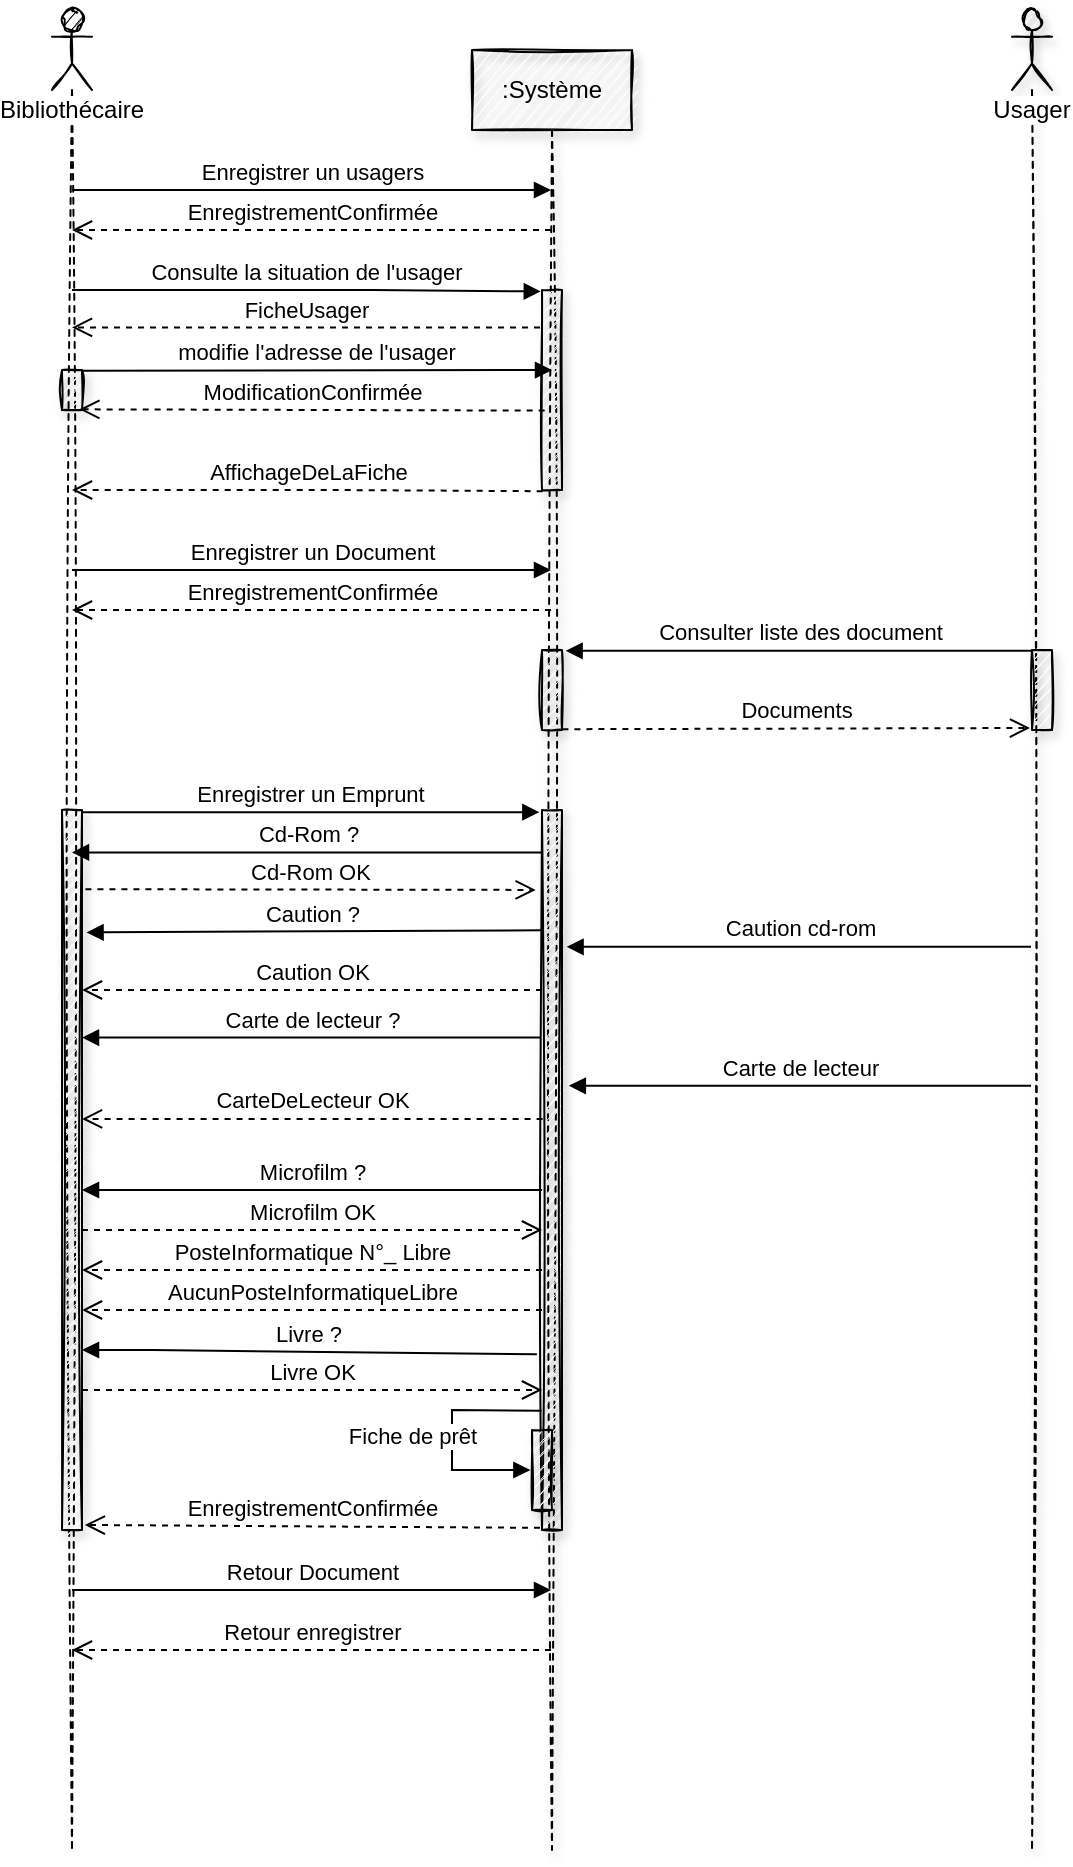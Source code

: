 <mxfile version="18.1.3" type="device"><diagram id="kgpKYQtTHZ0yAKxKKP6v" name="Page-1"><mxGraphModel dx="1588" dy="881" grid="1" gridSize="10" guides="1" tooltips="1" connect="1" arrows="1" fold="1" page="1" pageScale="1" pageWidth="850" pageHeight="1100" math="0" shadow="0"><root><mxCell id="0"/><mxCell id="1" parent="0"/><mxCell id="oeLwJ10HXa9WVsOoDX2o-1" value="Bibliothécaire" style="shape=umlLifeline;participant=umlActor;perimeter=lifelinePerimeter;whiteSpace=wrap;html=1;container=1;collapsible=0;recursiveResize=0;verticalAlign=top;spacingTop=36;outlineConnect=0;size=40;align=center;labelBackgroundColor=default;sketch=1;shadow=0;fillColor=#000000;fillStyle=hachure;glass=0;rounded=0;" vertex="1" parent="1"><mxGeometry x="170" y="40" width="20" height="920" as="geometry"/></mxCell><mxCell id="oeLwJ10HXa9WVsOoDX2o-13" value="" style="html=1;points=[];perimeter=orthogonalPerimeter;rounded=0;shadow=1;glass=0;labelBackgroundColor=default;sketch=1;fillStyle=hachure;fillColor=#FFFFFF;" vertex="1" parent="oeLwJ10HXa9WVsOoDX2o-1"><mxGeometry x="5" y="180" width="10" height="20" as="geometry"/></mxCell><mxCell id="oeLwJ10HXa9WVsOoDX2o-20" value="" style="html=1;points=[];perimeter=orthogonalPerimeter;rounded=0;shadow=1;glass=0;labelBackgroundColor=default;sketch=1;fillStyle=hachure;fillColor=#FFFFFF;" vertex="1" parent="oeLwJ10HXa9WVsOoDX2o-1"><mxGeometry x="5" y="400" width="10" height="360" as="geometry"/></mxCell><mxCell id="oeLwJ10HXa9WVsOoDX2o-2" value=":Système" style="shape=umlLifeline;perimeter=lifelinePerimeter;whiteSpace=wrap;html=1;container=1;collapsible=0;recursiveResize=0;outlineConnect=0;sketch=1;shadow=1;fillStyle=hachure;" vertex="1" parent="1"><mxGeometry x="380" y="60" width="80" height="900" as="geometry"/></mxCell><mxCell id="oeLwJ10HXa9WVsOoDX2o-11" value="" style="html=1;points=[];perimeter=orthogonalPerimeter;rounded=0;shadow=1;glass=0;labelBackgroundColor=default;sketch=1;fillStyle=hachure;fillColor=#FFFFFF;" vertex="1" parent="oeLwJ10HXa9WVsOoDX2o-2"><mxGeometry x="35" y="120" width="10" height="100" as="geometry"/></mxCell><mxCell id="oeLwJ10HXa9WVsOoDX2o-19" value="" style="html=1;points=[];perimeter=orthogonalPerimeter;rounded=0;shadow=1;glass=0;labelBackgroundColor=default;sketch=1;fillStyle=hachure;fillColor=#FFFFFF;" vertex="1" parent="oeLwJ10HXa9WVsOoDX2o-2"><mxGeometry x="35" y="380" width="10" height="360" as="geometry"/></mxCell><mxCell id="oeLwJ10HXa9WVsOoDX2o-25" value="" style="html=1;points=[];perimeter=orthogonalPerimeter;rounded=0;shadow=1;glass=0;labelBackgroundColor=default;sketch=1;fillStyle=hachure;fillColor=#FFFFFF;" vertex="1" parent="oeLwJ10HXa9WVsOoDX2o-2"><mxGeometry x="35" y="300" width="10" height="40" as="geometry"/></mxCell><mxCell id="oeLwJ10HXa9WVsOoDX2o-28" value="" style="html=1;points=[];perimeter=orthogonalPerimeter;rounded=0;shadow=1;glass=0;labelBackgroundColor=default;sketch=1;fillStyle=hachure;fillColor=#FFFFFF;" vertex="1" parent="oeLwJ10HXa9WVsOoDX2o-2"><mxGeometry x="30" y="690" width="10" height="40" as="geometry"/></mxCell><mxCell id="oeLwJ10HXa9WVsOoDX2o-29" value="Fiche de prêt" style="html=1;verticalAlign=bottom;endArrow=block;rounded=0;entryX=-0.08;entryY=0.5;entryDx=0;entryDy=0;entryPerimeter=0;exitX=-0.02;exitY=0.047;exitDx=0;exitDy=0;exitPerimeter=0;" edge="1" parent="oeLwJ10HXa9WVsOoDX2o-2" target="oeLwJ10HXa9WVsOoDX2o-28"><mxGeometry x="0.17" y="-20" width="80" relative="1" as="geometry"><mxPoint x="34.8" y="680.34" as="sourcePoint"/><mxPoint x="40" y="700" as="targetPoint"/><Array as="points"><mxPoint x="-10" y="680"/><mxPoint x="-10" y="710"/></Array><mxPoint as="offset"/></mxGeometry></mxCell><mxCell id="oeLwJ10HXa9WVsOoDX2o-3" value="Enregistrer un usagers" style="html=1;verticalAlign=bottom;endArrow=block;rounded=0;" edge="1" parent="1" source="oeLwJ10HXa9WVsOoDX2o-1" target="oeLwJ10HXa9WVsOoDX2o-2"><mxGeometry width="80" relative="1" as="geometry"><mxPoint x="257.2" y="130.4" as="sourcePoint"/><mxPoint x="750" y="260" as="targetPoint"/><Array as="points"><mxPoint x="370" y="130"/></Array></mxGeometry></mxCell><mxCell id="oeLwJ10HXa9WVsOoDX2o-4" value="EnregistrementConfirmée" style="html=1;verticalAlign=bottom;endArrow=open;dashed=1;endSize=8;rounded=0;" edge="1" parent="1" source="oeLwJ10HXa9WVsOoDX2o-2" target="oeLwJ10HXa9WVsOoDX2o-1"><mxGeometry relative="1" as="geometry"><mxPoint x="750" y="260" as="sourcePoint"/><mxPoint x="260" y="170" as="targetPoint"/><Array as="points"><mxPoint x="320" y="150"/></Array></mxGeometry></mxCell><mxCell id="oeLwJ10HXa9WVsOoDX2o-10" value="Consulte la situation de l'usager" style="html=1;verticalAlign=bottom;endArrow=block;rounded=0;entryX=-0.06;entryY=0.007;entryDx=0;entryDy=0;entryPerimeter=0;" edge="1" parent="1" source="oeLwJ10HXa9WVsOoDX2o-1" target="oeLwJ10HXa9WVsOoDX2o-11"><mxGeometry width="80" relative="1" as="geometry"><mxPoint x="350" y="200" as="sourcePoint"/><mxPoint x="430" y="200" as="targetPoint"/><Array as="points"><mxPoint x="330" y="180"/></Array></mxGeometry></mxCell><mxCell id="oeLwJ10HXa9WVsOoDX2o-12" value="AffichageDeLaFiche" style="html=1;verticalAlign=bottom;endArrow=open;dashed=1;endSize=8;rounded=0;exitX=0.033;exitY=1.006;exitDx=0;exitDy=0;exitPerimeter=0;" edge="1" parent="1" source="oeLwJ10HXa9WVsOoDX2o-11" target="oeLwJ10HXa9WVsOoDX2o-1"><mxGeometry relative="1" as="geometry"><mxPoint x="410" y="200" as="sourcePoint"/><mxPoint x="330" y="200" as="targetPoint"/><Array as="points"><mxPoint x="310" y="280"/></Array></mxGeometry></mxCell><mxCell id="oeLwJ10HXa9WVsOoDX2o-14" value="modifie l'adresse de l'usager" style="html=1;verticalAlign=bottom;endArrow=block;rounded=0;exitX=1;exitY=0.017;exitDx=0;exitDy=0;exitPerimeter=0;entryX=0.5;entryY=0.4;entryDx=0;entryDy=0;entryPerimeter=0;" edge="1" parent="1" source="oeLwJ10HXa9WVsOoDX2o-13" target="oeLwJ10HXa9WVsOoDX2o-11"><mxGeometry width="80" relative="1" as="geometry"><mxPoint x="350" y="230" as="sourcePoint"/><mxPoint x="430" y="220" as="targetPoint"/></mxGeometry></mxCell><mxCell id="oeLwJ10HXa9WVsOoDX2o-15" value="ModificationConfirmée" style="html=1;verticalAlign=bottom;endArrow=open;dashed=1;endSize=8;rounded=0;entryX=0.867;entryY=0.983;entryDx=0;entryDy=0;entryPerimeter=0;exitX=0.133;exitY=0.603;exitDx=0;exitDy=0;exitPerimeter=0;" edge="1" parent="1" source="oeLwJ10HXa9WVsOoDX2o-11" target="oeLwJ10HXa9WVsOoDX2o-13"><mxGeometry relative="1" as="geometry"><mxPoint x="430" y="230" as="sourcePoint"/><mxPoint x="350" y="230" as="targetPoint"/></mxGeometry></mxCell><mxCell id="oeLwJ10HXa9WVsOoDX2o-16" value="FicheUsager" style="html=1;verticalAlign=bottom;endArrow=open;dashed=1;endSize=8;rounded=0;exitX=-0.1;exitY=0.187;exitDx=0;exitDy=0;exitPerimeter=0;" edge="1" parent="1" source="oeLwJ10HXa9WVsOoDX2o-11" target="oeLwJ10HXa9WVsOoDX2o-1"><mxGeometry relative="1" as="geometry"><mxPoint x="430" y="270" as="sourcePoint"/><mxPoint x="350" y="270" as="targetPoint"/></mxGeometry></mxCell><mxCell id="oeLwJ10HXa9WVsOoDX2o-17" value="Enregistrer un Document" style="html=1;verticalAlign=bottom;endArrow=block;rounded=0;" edge="1" parent="1" source="oeLwJ10HXa9WVsOoDX2o-1" target="oeLwJ10HXa9WVsOoDX2o-2"><mxGeometry width="80" relative="1" as="geometry"><mxPoint x="350" y="300" as="sourcePoint"/><mxPoint x="430" y="300" as="targetPoint"/><Array as="points"><mxPoint x="370" y="320"/></Array></mxGeometry></mxCell><mxCell id="oeLwJ10HXa9WVsOoDX2o-18" value="EnregistrementConfirmée" style="html=1;verticalAlign=bottom;endArrow=open;dashed=1;endSize=8;rounded=0;" edge="1" parent="1" source="oeLwJ10HXa9WVsOoDX2o-2" target="oeLwJ10HXa9WVsOoDX2o-1"><mxGeometry relative="1" as="geometry"><mxPoint x="430" y="320" as="sourcePoint"/><mxPoint x="350" y="320" as="targetPoint"/><Array as="points"><mxPoint x="360" y="340"/></Array></mxGeometry></mxCell><mxCell id="oeLwJ10HXa9WVsOoDX2o-21" value="Enregistrer un Emprunt" style="html=1;verticalAlign=bottom;endArrow=block;rounded=0;exitX=1.033;exitY=0.003;exitDx=0;exitDy=0;exitPerimeter=0;entryX=-0.133;entryY=0.003;entryDx=0;entryDy=0;entryPerimeter=0;" edge="1" parent="1" source="oeLwJ10HXa9WVsOoDX2o-20" target="oeLwJ10HXa9WVsOoDX2o-19"><mxGeometry width="80" relative="1" as="geometry"><mxPoint x="350" y="430" as="sourcePoint"/><mxPoint x="430" y="430" as="targetPoint"/></mxGeometry></mxCell><mxCell id="oeLwJ10HXa9WVsOoDX2o-22" value="EnregistrementConfirmée" style="html=1;verticalAlign=bottom;endArrow=open;dashed=1;endSize=8;rounded=0;exitX=-0.1;exitY=0.997;exitDx=0;exitDy=0;exitPerimeter=0;entryX=1.14;entryY=0.993;entryDx=0;entryDy=0;entryPerimeter=0;" edge="1" parent="1" source="oeLwJ10HXa9WVsOoDX2o-19" target="oeLwJ10HXa9WVsOoDX2o-20"><mxGeometry relative="1" as="geometry"><mxPoint x="430" y="430" as="sourcePoint"/><mxPoint x="350" y="430" as="targetPoint"/><Array as="points"/></mxGeometry></mxCell><mxCell id="oeLwJ10HXa9WVsOoDX2o-24" value="Usager" style="shape=umlLifeline;participant=umlActor;perimeter=lifelinePerimeter;whiteSpace=wrap;html=1;container=1;collapsible=0;recursiveResize=0;verticalAlign=top;spacingTop=36;outlineConnect=0;rounded=0;shadow=1;glass=0;labelBackgroundColor=default;sketch=1;fillStyle=hachure;fillColor=#FFFFFF;" vertex="1" parent="1"><mxGeometry x="650" y="40" width="20" height="920" as="geometry"/></mxCell><mxCell id="oeLwJ10HXa9WVsOoDX2o-26" value="" style="html=1;points=[];perimeter=orthogonalPerimeter;rounded=0;shadow=1;glass=0;labelBackgroundColor=default;sketch=1;fillStyle=hachure;fillColor=#FFFFFF;" vertex="1" parent="oeLwJ10HXa9WVsOoDX2o-24"><mxGeometry x="10" y="320" width="10" height="40" as="geometry"/></mxCell><mxCell id="oeLwJ10HXa9WVsOoDX2o-27" value="Consulter liste des document " style="html=1;verticalAlign=bottom;endArrow=block;rounded=0;entryX=1.18;entryY=0.01;entryDx=0;entryDy=0;entryPerimeter=0;exitX=0;exitY=0.01;exitDx=0;exitDy=0;exitPerimeter=0;" edge="1" parent="1" source="oeLwJ10HXa9WVsOoDX2o-26" target="oeLwJ10HXa9WVsOoDX2o-25"><mxGeometry width="80" relative="1" as="geometry"><mxPoint x="610" y="360" as="sourcePoint"/><mxPoint x="660" y="430" as="targetPoint"/></mxGeometry></mxCell><mxCell id="oeLwJ10HXa9WVsOoDX2o-30" value="Documents" style="html=1;verticalAlign=bottom;endArrow=open;dashed=1;endSize=8;rounded=0;entryX=-0.1;entryY=0.975;entryDx=0;entryDy=0;entryPerimeter=0;exitX=1.02;exitY=0.99;exitDx=0;exitDy=0;exitPerimeter=0;" edge="1" parent="1" source="oeLwJ10HXa9WVsOoDX2o-25" target="oeLwJ10HXa9WVsOoDX2o-26"><mxGeometry relative="1" as="geometry"><mxPoint x="440" y="399" as="sourcePoint"/><mxPoint x="360" y="380" as="targetPoint"/></mxGeometry></mxCell><mxCell id="oeLwJ10HXa9WVsOoDX2o-31" value="Caution cd-rom" style="html=1;verticalAlign=bottom;endArrow=block;rounded=0;entryX=1.229;entryY=0.19;entryDx=0;entryDy=0;entryPerimeter=0;" edge="1" parent="1" source="oeLwJ10HXa9WVsOoDX2o-24" target="oeLwJ10HXa9WVsOoDX2o-19"><mxGeometry width="80" relative="1" as="geometry"><mxPoint x="400" y="520" as="sourcePoint"/><mxPoint x="480" y="520" as="targetPoint"/></mxGeometry></mxCell><mxCell id="oeLwJ10HXa9WVsOoDX2o-32" value="&lt;div&gt;Caution OK&lt;/div&gt;" style="html=1;verticalAlign=bottom;endArrow=open;dashed=1;endSize=8;rounded=0;" edge="1" parent="1" source="oeLwJ10HXa9WVsOoDX2o-19" target="oeLwJ10HXa9WVsOoDX2o-20"><mxGeometry relative="1" as="geometry"><mxPoint x="480" y="520" as="sourcePoint"/><mxPoint x="400" y="520" as="targetPoint"/><Array as="points"><mxPoint x="330" y="530"/><mxPoint x="280" y="530"/></Array></mxGeometry></mxCell><mxCell id="oeLwJ10HXa9WVsOoDX2o-34" value="Cd-Rom ?" style="html=1;verticalAlign=bottom;endArrow=block;rounded=0;exitX=0.02;exitY=0.059;exitDx=0;exitDy=0;exitPerimeter=0;" edge="1" parent="1" source="oeLwJ10HXa9WVsOoDX2o-19" target="oeLwJ10HXa9WVsOoDX2o-1"><mxGeometry width="80" relative="1" as="geometry"><mxPoint x="400" y="520" as="sourcePoint"/><mxPoint x="480" y="520" as="targetPoint"/><Array as="points"/></mxGeometry></mxCell><mxCell id="oeLwJ10HXa9WVsOoDX2o-35" value="Cd-Rom OK" style="html=1;verticalAlign=bottom;endArrow=open;dashed=1;endSize=8;rounded=0;exitX=1.171;exitY=0.11;exitDx=0;exitDy=0;exitPerimeter=0;entryX=-0.314;entryY=0.111;entryDx=0;entryDy=0;entryPerimeter=0;" edge="1" parent="1" source="oeLwJ10HXa9WVsOoDX2o-20" target="oeLwJ10HXa9WVsOoDX2o-19"><mxGeometry relative="1" as="geometry"><mxPoint x="480" y="520" as="sourcePoint"/><mxPoint x="400" y="520" as="targetPoint"/></mxGeometry></mxCell><mxCell id="oeLwJ10HXa9WVsOoDX2o-37" value="Caution ?" style="html=1;verticalAlign=bottom;endArrow=block;rounded=0;entryX=1.229;entryY=0.17;entryDx=0;entryDy=0;entryPerimeter=0;exitX=0.029;exitY=0.167;exitDx=0;exitDy=0;exitPerimeter=0;" edge="1" parent="1" source="oeLwJ10HXa9WVsOoDX2o-19" target="oeLwJ10HXa9WVsOoDX2o-20"><mxGeometry x="0.01" width="80" relative="1" as="geometry"><mxPoint x="400" y="520" as="sourcePoint"/><mxPoint x="480" y="520" as="targetPoint"/><mxPoint as="offset"/></mxGeometry></mxCell><mxCell id="oeLwJ10HXa9WVsOoDX2o-39" value="Microfilm ?" style="html=1;verticalAlign=bottom;endArrow=block;rounded=0;" edge="1" parent="1" source="oeLwJ10HXa9WVsOoDX2o-19" target="oeLwJ10HXa9WVsOoDX2o-20"><mxGeometry width="80" relative="1" as="geometry"><mxPoint x="400" y="570" as="sourcePoint"/><mxPoint x="480" y="570" as="targetPoint"/><Array as="points"><mxPoint x="240" y="630"/></Array></mxGeometry></mxCell><mxCell id="oeLwJ10HXa9WVsOoDX2o-40" value="Microfilm OK" style="html=1;verticalAlign=bottom;endArrow=open;dashed=1;endSize=8;rounded=0;" edge="1" parent="1" source="oeLwJ10HXa9WVsOoDX2o-20" target="oeLwJ10HXa9WVsOoDX2o-19"><mxGeometry relative="1" as="geometry"><mxPoint x="480" y="570" as="sourcePoint"/><mxPoint x="400" y="570" as="targetPoint"/><Array as="points"><mxPoint x="330" y="650"/></Array></mxGeometry></mxCell><mxCell id="oeLwJ10HXa9WVsOoDX2o-42" value="PosteInformatique N°_ Libre" style="html=1;verticalAlign=bottom;endArrow=open;dashed=1;endSize=8;rounded=0;" edge="1" parent="1" source="oeLwJ10HXa9WVsOoDX2o-19" target="oeLwJ10HXa9WVsOoDX2o-20"><mxGeometry relative="1" as="geometry"><mxPoint x="420" y="550" as="sourcePoint"/><mxPoint x="340" y="550" as="targetPoint"/><Array as="points"><mxPoint x="240" y="670"/></Array></mxGeometry></mxCell><mxCell id="oeLwJ10HXa9WVsOoDX2o-43" value="AucunPosteInformatiqueLibre" style="html=1;verticalAlign=bottom;endArrow=open;dashed=1;endSize=8;rounded=0;" edge="1" parent="1" source="oeLwJ10HXa9WVsOoDX2o-19" target="oeLwJ10HXa9WVsOoDX2o-20"><mxGeometry relative="1" as="geometry"><mxPoint x="420" y="550" as="sourcePoint"/><mxPoint x="340" y="550" as="targetPoint"/><Array as="points"><mxPoint x="340" y="690"/></Array></mxGeometry></mxCell><mxCell id="oeLwJ10HXa9WVsOoDX2o-44" value="Livre ?" style="html=1;verticalAlign=bottom;endArrow=block;rounded=0;exitX=-0.257;exitY=0.756;exitDx=0;exitDy=0;exitPerimeter=0;" edge="1" parent="1" source="oeLwJ10HXa9WVsOoDX2o-19" target="oeLwJ10HXa9WVsOoDX2o-20"><mxGeometry x="0.006" width="80" relative="1" as="geometry"><mxPoint x="340" y="610" as="sourcePoint"/><mxPoint x="420" y="610" as="targetPoint"/><Array as="points"><mxPoint x="220" y="710"/></Array><mxPoint as="offset"/></mxGeometry></mxCell><mxCell id="oeLwJ10HXa9WVsOoDX2o-45" value="Livre OK" style="html=1;verticalAlign=bottom;endArrow=open;dashed=1;endSize=8;rounded=0;" edge="1" parent="1" source="oeLwJ10HXa9WVsOoDX2o-20" target="oeLwJ10HXa9WVsOoDX2o-19"><mxGeometry relative="1" as="geometry"><mxPoint x="420" y="610" as="sourcePoint"/><mxPoint x="340" y="610" as="targetPoint"/><Array as="points"><mxPoint x="260" y="730"/></Array></mxGeometry></mxCell><mxCell id="oeLwJ10HXa9WVsOoDX2o-49" value="Carte de lecteur ?" style="html=1;verticalAlign=bottom;endArrow=block;rounded=0;exitX=-0.086;exitY=0.316;exitDx=0;exitDy=0;exitPerimeter=0;" edge="1" parent="1" source="oeLwJ10HXa9WVsOoDX2o-19" target="oeLwJ10HXa9WVsOoDX2o-20"><mxGeometry width="80" relative="1" as="geometry"><mxPoint x="340" y="640" as="sourcePoint"/><mxPoint x="420" y="640" as="targetPoint"/></mxGeometry></mxCell><mxCell id="oeLwJ10HXa9WVsOoDX2o-50" value="Carte de lecteur" style="html=1;verticalAlign=bottom;endArrow=block;rounded=0;entryX=1.343;entryY=0.383;entryDx=0;entryDy=0;entryPerimeter=0;" edge="1" parent="1" source="oeLwJ10HXa9WVsOoDX2o-24" target="oeLwJ10HXa9WVsOoDX2o-19"><mxGeometry width="80" relative="1" as="geometry"><mxPoint x="340" y="640" as="sourcePoint"/><mxPoint x="420" y="640" as="targetPoint"/></mxGeometry></mxCell><mxCell id="oeLwJ10HXa9WVsOoDX2o-57" value="CarteDeLecteur OK" style="html=1;verticalAlign=bottom;endArrow=open;dashed=1;endSize=8;rounded=0;exitX=0.029;exitY=0.429;exitDx=0;exitDy=0;exitPerimeter=0;" edge="1" parent="1" source="oeLwJ10HXa9WVsOoDX2o-19" target="oeLwJ10HXa9WVsOoDX2o-20"><mxGeometry relative="1" as="geometry"><mxPoint x="420" y="640" as="sourcePoint"/><mxPoint x="340" y="640" as="targetPoint"/></mxGeometry></mxCell><mxCell id="oeLwJ10HXa9WVsOoDX2o-58" value="Retour Document" style="html=1;verticalAlign=bottom;endArrow=block;rounded=0;" edge="1" parent="1" source="oeLwJ10HXa9WVsOoDX2o-1" target="oeLwJ10HXa9WVsOoDX2o-2"><mxGeometry width="80" relative="1" as="geometry"><mxPoint x="340" y="880" as="sourcePoint"/><mxPoint x="420" y="880" as="targetPoint"/><Array as="points"><mxPoint x="390" y="830"/></Array></mxGeometry></mxCell><mxCell id="oeLwJ10HXa9WVsOoDX2o-59" value="Retour enregistrer" style="html=1;verticalAlign=bottom;endArrow=open;dashed=1;endSize=8;rounded=0;" edge="1" parent="1" source="oeLwJ10HXa9WVsOoDX2o-2" target="oeLwJ10HXa9WVsOoDX2o-1"><mxGeometry relative="1" as="geometry"><mxPoint x="420" y="850" as="sourcePoint"/><mxPoint x="340" y="850" as="targetPoint"/><Array as="points"><mxPoint x="350" y="860"/></Array></mxGeometry></mxCell></root></mxGraphModel></diagram></mxfile>